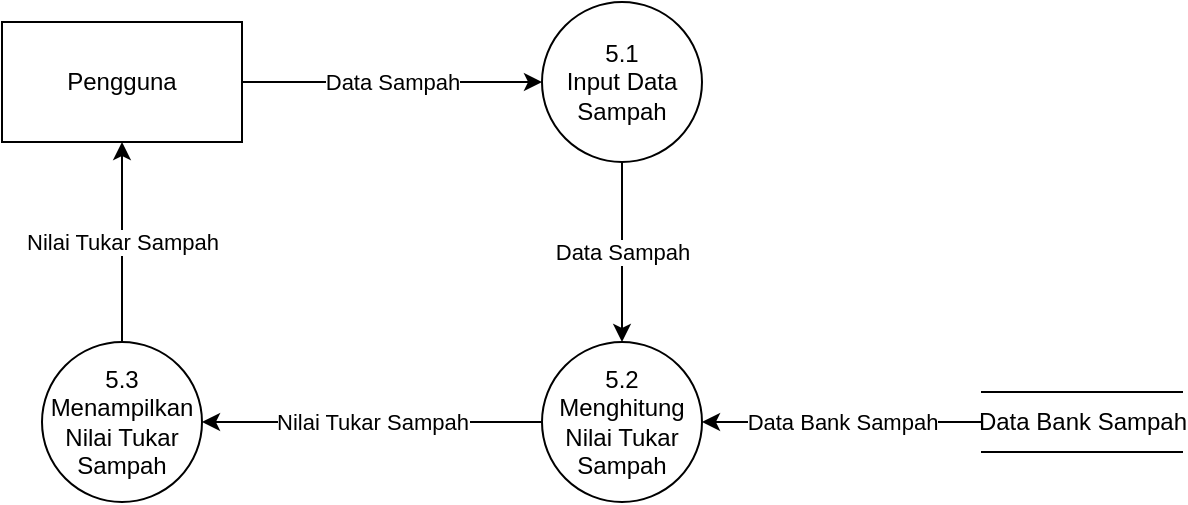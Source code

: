 <mxfile version="20.3.0" type="device"><diagram id="LfHwmnm0JgECMP7orQEE" name="Page-1"><mxGraphModel dx="868" dy="543" grid="1" gridSize="10" guides="1" tooltips="1" connect="1" arrows="1" fold="1" page="1" pageScale="1" pageWidth="2339" pageHeight="3300" math="0" shadow="0"><root><mxCell id="0"/><mxCell id="1" parent="0"/><mxCell id="5ppCAC1NeqIF9_jZrqak-3" value="Data Sampah" style="edgeStyle=orthogonalEdgeStyle;rounded=0;orthogonalLoop=1;jettySize=auto;html=1;entryX=0;entryY=0.5;entryDx=0;entryDy=0;" edge="1" parent="1" source="5ppCAC1NeqIF9_jZrqak-1" target="5ppCAC1NeqIF9_jZrqak-2"><mxGeometry relative="1" as="geometry"/></mxCell><mxCell id="5ppCAC1NeqIF9_jZrqak-1" value="Pengguna" style="rounded=0;whiteSpace=wrap;html=1;" vertex="1" parent="1"><mxGeometry x="80" y="120" width="120" height="60" as="geometry"/></mxCell><mxCell id="5ppCAC1NeqIF9_jZrqak-5" value="Data Sampah" style="edgeStyle=orthogonalEdgeStyle;rounded=0;orthogonalLoop=1;jettySize=auto;html=1;entryX=0.5;entryY=0;entryDx=0;entryDy=0;" edge="1" parent="1" source="5ppCAC1NeqIF9_jZrqak-2" target="5ppCAC1NeqIF9_jZrqak-4"><mxGeometry relative="1" as="geometry"/></mxCell><mxCell id="5ppCAC1NeqIF9_jZrqak-2" value="5.1&lt;br&gt;Input Data Sampah" style="ellipse;whiteSpace=wrap;html=1;aspect=fixed;" vertex="1" parent="1"><mxGeometry x="350" y="110" width="80" height="80" as="geometry"/></mxCell><mxCell id="5ppCAC1NeqIF9_jZrqak-12" value="Nilai Tukar Sampah" style="edgeStyle=orthogonalEdgeStyle;rounded=0;orthogonalLoop=1;jettySize=auto;html=1;entryX=1;entryY=0.5;entryDx=0;entryDy=0;" edge="1" parent="1" source="5ppCAC1NeqIF9_jZrqak-4" target="5ppCAC1NeqIF9_jZrqak-11"><mxGeometry relative="1" as="geometry"/></mxCell><mxCell id="5ppCAC1NeqIF9_jZrqak-4" value="5.2&lt;br&gt;Menghitung Nilai Tukar Sampah" style="ellipse;whiteSpace=wrap;html=1;aspect=fixed;" vertex="1" parent="1"><mxGeometry x="350" y="280" width="80" height="80" as="geometry"/></mxCell><mxCell id="5ppCAC1NeqIF9_jZrqak-10" value="Data Bank Sampah" style="edgeStyle=orthogonalEdgeStyle;rounded=0;orthogonalLoop=1;jettySize=auto;html=1;entryX=1;entryY=0.5;entryDx=0;entryDy=0;" edge="1" parent="1" source="5ppCAC1NeqIF9_jZrqak-6" target="5ppCAC1NeqIF9_jZrqak-4"><mxGeometry relative="1" as="geometry"/></mxCell><mxCell id="5ppCAC1NeqIF9_jZrqak-6" value="Data Bank Sampah" style="html=1;dashed=0;whitespace=wrap;shape=partialRectangle;right=0;left=0;" vertex="1" parent="1"><mxGeometry x="570" y="305" width="100" height="30" as="geometry"/></mxCell><mxCell id="5ppCAC1NeqIF9_jZrqak-13" value="Nilai Tukar Sampah" style="edgeStyle=orthogonalEdgeStyle;rounded=0;orthogonalLoop=1;jettySize=auto;html=1;entryX=0.5;entryY=1;entryDx=0;entryDy=0;" edge="1" parent="1" source="5ppCAC1NeqIF9_jZrqak-11" target="5ppCAC1NeqIF9_jZrqak-1"><mxGeometry relative="1" as="geometry"/></mxCell><mxCell id="5ppCAC1NeqIF9_jZrqak-11" value="5.3&lt;br&gt;Menampilkan Nilai Tukar Sampah" style="ellipse;whiteSpace=wrap;html=1;aspect=fixed;" vertex="1" parent="1"><mxGeometry x="100" y="280" width="80" height="80" as="geometry"/></mxCell></root></mxGraphModel></diagram></mxfile>
